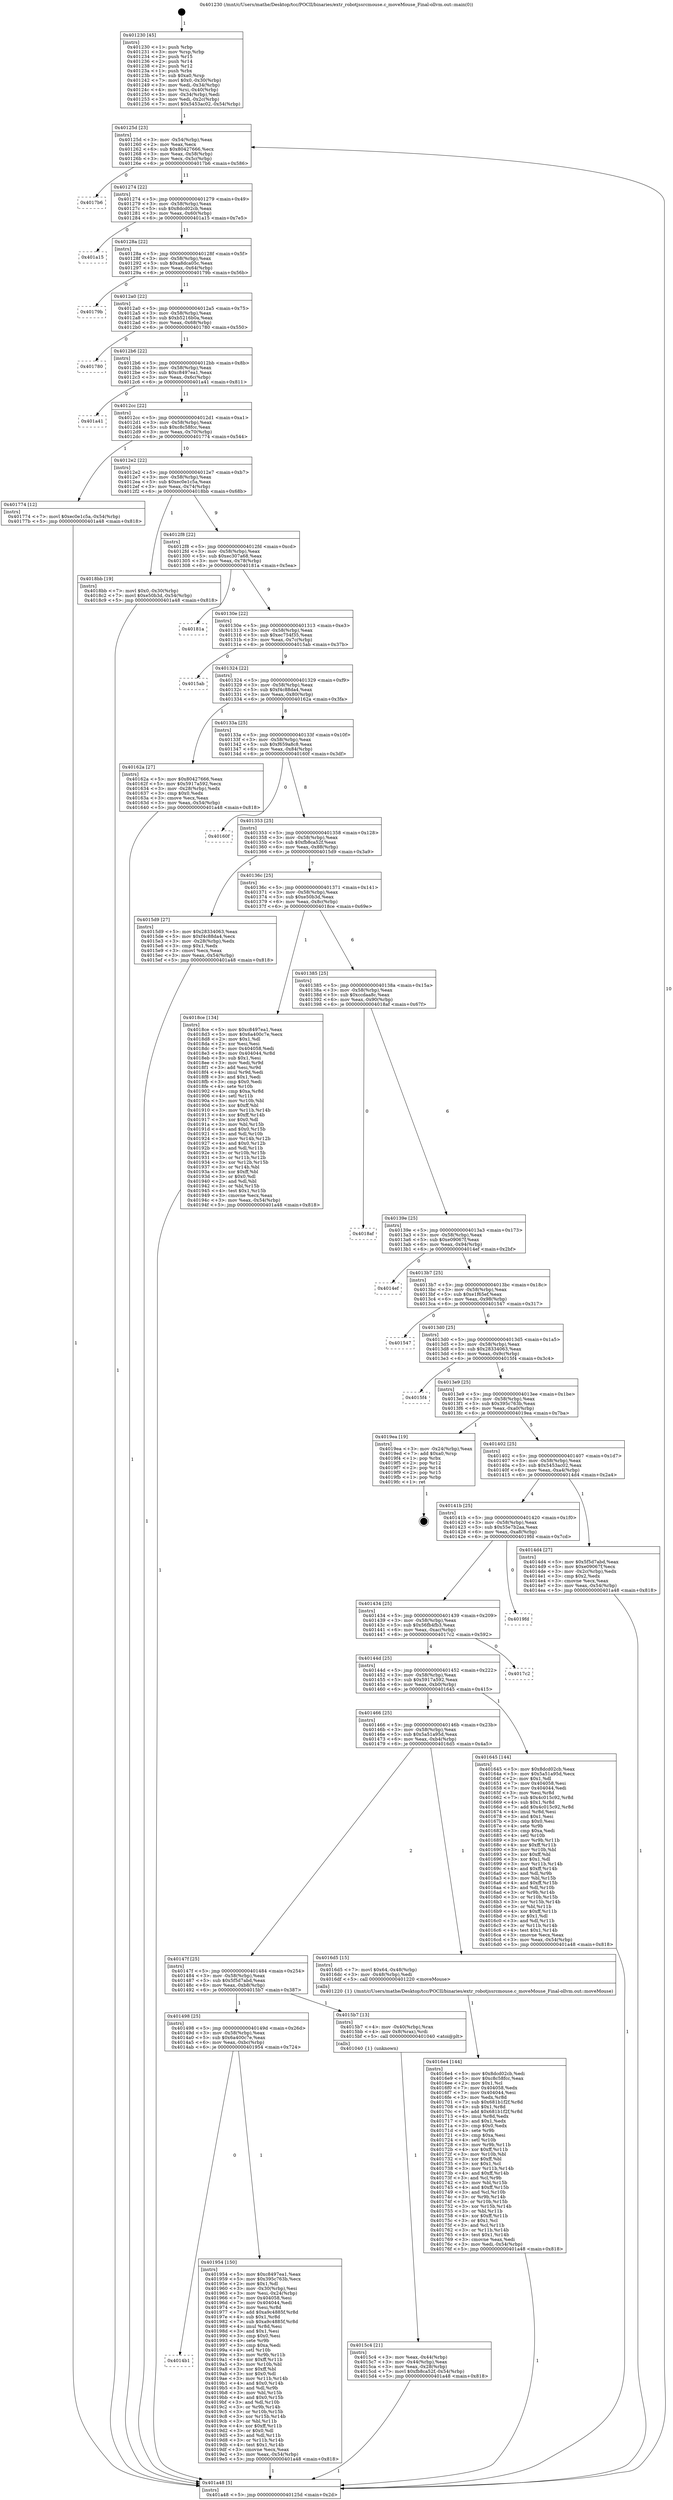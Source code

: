 digraph "0x401230" {
  label = "0x401230 (/mnt/c/Users/mathe/Desktop/tcc/POCII/binaries/extr_robotjssrcmouse.c_moveMouse_Final-ollvm.out::main(0))"
  labelloc = "t"
  node[shape=record]

  Entry [label="",width=0.3,height=0.3,shape=circle,fillcolor=black,style=filled]
  "0x40125d" [label="{
     0x40125d [23]\l
     | [instrs]\l
     &nbsp;&nbsp;0x40125d \<+3\>: mov -0x54(%rbp),%eax\l
     &nbsp;&nbsp;0x401260 \<+2\>: mov %eax,%ecx\l
     &nbsp;&nbsp;0x401262 \<+6\>: sub $0x80427666,%ecx\l
     &nbsp;&nbsp;0x401268 \<+3\>: mov %eax,-0x58(%rbp)\l
     &nbsp;&nbsp;0x40126b \<+3\>: mov %ecx,-0x5c(%rbp)\l
     &nbsp;&nbsp;0x40126e \<+6\>: je 00000000004017b6 \<main+0x586\>\l
  }"]
  "0x4017b6" [label="{
     0x4017b6\l
  }", style=dashed]
  "0x401274" [label="{
     0x401274 [22]\l
     | [instrs]\l
     &nbsp;&nbsp;0x401274 \<+5\>: jmp 0000000000401279 \<main+0x49\>\l
     &nbsp;&nbsp;0x401279 \<+3\>: mov -0x58(%rbp),%eax\l
     &nbsp;&nbsp;0x40127c \<+5\>: sub $0x8dcd02cb,%eax\l
     &nbsp;&nbsp;0x401281 \<+3\>: mov %eax,-0x60(%rbp)\l
     &nbsp;&nbsp;0x401284 \<+6\>: je 0000000000401a15 \<main+0x7e5\>\l
  }"]
  Exit [label="",width=0.3,height=0.3,shape=circle,fillcolor=black,style=filled,peripheries=2]
  "0x401a15" [label="{
     0x401a15\l
  }", style=dashed]
  "0x40128a" [label="{
     0x40128a [22]\l
     | [instrs]\l
     &nbsp;&nbsp;0x40128a \<+5\>: jmp 000000000040128f \<main+0x5f\>\l
     &nbsp;&nbsp;0x40128f \<+3\>: mov -0x58(%rbp),%eax\l
     &nbsp;&nbsp;0x401292 \<+5\>: sub $0xa8dca05c,%eax\l
     &nbsp;&nbsp;0x401297 \<+3\>: mov %eax,-0x64(%rbp)\l
     &nbsp;&nbsp;0x40129a \<+6\>: je 000000000040179b \<main+0x56b\>\l
  }"]
  "0x4014b1" [label="{
     0x4014b1\l
  }", style=dashed]
  "0x40179b" [label="{
     0x40179b\l
  }", style=dashed]
  "0x4012a0" [label="{
     0x4012a0 [22]\l
     | [instrs]\l
     &nbsp;&nbsp;0x4012a0 \<+5\>: jmp 00000000004012a5 \<main+0x75\>\l
     &nbsp;&nbsp;0x4012a5 \<+3\>: mov -0x58(%rbp),%eax\l
     &nbsp;&nbsp;0x4012a8 \<+5\>: sub $0xb5216b0a,%eax\l
     &nbsp;&nbsp;0x4012ad \<+3\>: mov %eax,-0x68(%rbp)\l
     &nbsp;&nbsp;0x4012b0 \<+6\>: je 0000000000401780 \<main+0x550\>\l
  }"]
  "0x401954" [label="{
     0x401954 [150]\l
     | [instrs]\l
     &nbsp;&nbsp;0x401954 \<+5\>: mov $0xc8497ea1,%eax\l
     &nbsp;&nbsp;0x401959 \<+5\>: mov $0x395c763b,%ecx\l
     &nbsp;&nbsp;0x40195e \<+2\>: mov $0x1,%dl\l
     &nbsp;&nbsp;0x401960 \<+3\>: mov -0x30(%rbp),%esi\l
     &nbsp;&nbsp;0x401963 \<+3\>: mov %esi,-0x24(%rbp)\l
     &nbsp;&nbsp;0x401966 \<+7\>: mov 0x404058,%esi\l
     &nbsp;&nbsp;0x40196d \<+7\>: mov 0x404044,%edi\l
     &nbsp;&nbsp;0x401974 \<+3\>: mov %esi,%r8d\l
     &nbsp;&nbsp;0x401977 \<+7\>: add $0xa9c4885f,%r8d\l
     &nbsp;&nbsp;0x40197e \<+4\>: sub $0x1,%r8d\l
     &nbsp;&nbsp;0x401982 \<+7\>: sub $0xa9c4885f,%r8d\l
     &nbsp;&nbsp;0x401989 \<+4\>: imul %r8d,%esi\l
     &nbsp;&nbsp;0x40198d \<+3\>: and $0x1,%esi\l
     &nbsp;&nbsp;0x401990 \<+3\>: cmp $0x0,%esi\l
     &nbsp;&nbsp;0x401993 \<+4\>: sete %r9b\l
     &nbsp;&nbsp;0x401997 \<+3\>: cmp $0xa,%edi\l
     &nbsp;&nbsp;0x40199a \<+4\>: setl %r10b\l
     &nbsp;&nbsp;0x40199e \<+3\>: mov %r9b,%r11b\l
     &nbsp;&nbsp;0x4019a1 \<+4\>: xor $0xff,%r11b\l
     &nbsp;&nbsp;0x4019a5 \<+3\>: mov %r10b,%bl\l
     &nbsp;&nbsp;0x4019a8 \<+3\>: xor $0xff,%bl\l
     &nbsp;&nbsp;0x4019ab \<+3\>: xor $0x0,%dl\l
     &nbsp;&nbsp;0x4019ae \<+3\>: mov %r11b,%r14b\l
     &nbsp;&nbsp;0x4019b1 \<+4\>: and $0x0,%r14b\l
     &nbsp;&nbsp;0x4019b5 \<+3\>: and %dl,%r9b\l
     &nbsp;&nbsp;0x4019b8 \<+3\>: mov %bl,%r15b\l
     &nbsp;&nbsp;0x4019bb \<+4\>: and $0x0,%r15b\l
     &nbsp;&nbsp;0x4019bf \<+3\>: and %dl,%r10b\l
     &nbsp;&nbsp;0x4019c2 \<+3\>: or %r9b,%r14b\l
     &nbsp;&nbsp;0x4019c5 \<+3\>: or %r10b,%r15b\l
     &nbsp;&nbsp;0x4019c8 \<+3\>: xor %r15b,%r14b\l
     &nbsp;&nbsp;0x4019cb \<+3\>: or %bl,%r11b\l
     &nbsp;&nbsp;0x4019ce \<+4\>: xor $0xff,%r11b\l
     &nbsp;&nbsp;0x4019d2 \<+3\>: or $0x0,%dl\l
     &nbsp;&nbsp;0x4019d5 \<+3\>: and %dl,%r11b\l
     &nbsp;&nbsp;0x4019d8 \<+3\>: or %r11b,%r14b\l
     &nbsp;&nbsp;0x4019db \<+4\>: test $0x1,%r14b\l
     &nbsp;&nbsp;0x4019df \<+3\>: cmovne %ecx,%eax\l
     &nbsp;&nbsp;0x4019e2 \<+3\>: mov %eax,-0x54(%rbp)\l
     &nbsp;&nbsp;0x4019e5 \<+5\>: jmp 0000000000401a48 \<main+0x818\>\l
  }"]
  "0x401780" [label="{
     0x401780\l
  }", style=dashed]
  "0x4012b6" [label="{
     0x4012b6 [22]\l
     | [instrs]\l
     &nbsp;&nbsp;0x4012b6 \<+5\>: jmp 00000000004012bb \<main+0x8b\>\l
     &nbsp;&nbsp;0x4012bb \<+3\>: mov -0x58(%rbp),%eax\l
     &nbsp;&nbsp;0x4012be \<+5\>: sub $0xc8497ea1,%eax\l
     &nbsp;&nbsp;0x4012c3 \<+3\>: mov %eax,-0x6c(%rbp)\l
     &nbsp;&nbsp;0x4012c6 \<+6\>: je 0000000000401a41 \<main+0x811\>\l
  }"]
  "0x4016e4" [label="{
     0x4016e4 [144]\l
     | [instrs]\l
     &nbsp;&nbsp;0x4016e4 \<+5\>: mov $0x8dcd02cb,%edi\l
     &nbsp;&nbsp;0x4016e9 \<+5\>: mov $0xc8c58fcc,%eax\l
     &nbsp;&nbsp;0x4016ee \<+2\>: mov $0x1,%cl\l
     &nbsp;&nbsp;0x4016f0 \<+7\>: mov 0x404058,%edx\l
     &nbsp;&nbsp;0x4016f7 \<+7\>: mov 0x404044,%esi\l
     &nbsp;&nbsp;0x4016fe \<+3\>: mov %edx,%r8d\l
     &nbsp;&nbsp;0x401701 \<+7\>: sub $0x681b1f2f,%r8d\l
     &nbsp;&nbsp;0x401708 \<+4\>: sub $0x1,%r8d\l
     &nbsp;&nbsp;0x40170c \<+7\>: add $0x681b1f2f,%r8d\l
     &nbsp;&nbsp;0x401713 \<+4\>: imul %r8d,%edx\l
     &nbsp;&nbsp;0x401717 \<+3\>: and $0x1,%edx\l
     &nbsp;&nbsp;0x40171a \<+3\>: cmp $0x0,%edx\l
     &nbsp;&nbsp;0x40171d \<+4\>: sete %r9b\l
     &nbsp;&nbsp;0x401721 \<+3\>: cmp $0xa,%esi\l
     &nbsp;&nbsp;0x401724 \<+4\>: setl %r10b\l
     &nbsp;&nbsp;0x401728 \<+3\>: mov %r9b,%r11b\l
     &nbsp;&nbsp;0x40172b \<+4\>: xor $0xff,%r11b\l
     &nbsp;&nbsp;0x40172f \<+3\>: mov %r10b,%bl\l
     &nbsp;&nbsp;0x401732 \<+3\>: xor $0xff,%bl\l
     &nbsp;&nbsp;0x401735 \<+3\>: xor $0x1,%cl\l
     &nbsp;&nbsp;0x401738 \<+3\>: mov %r11b,%r14b\l
     &nbsp;&nbsp;0x40173b \<+4\>: and $0xff,%r14b\l
     &nbsp;&nbsp;0x40173f \<+3\>: and %cl,%r9b\l
     &nbsp;&nbsp;0x401742 \<+3\>: mov %bl,%r15b\l
     &nbsp;&nbsp;0x401745 \<+4\>: and $0xff,%r15b\l
     &nbsp;&nbsp;0x401749 \<+3\>: and %cl,%r10b\l
     &nbsp;&nbsp;0x40174c \<+3\>: or %r9b,%r14b\l
     &nbsp;&nbsp;0x40174f \<+3\>: or %r10b,%r15b\l
     &nbsp;&nbsp;0x401752 \<+3\>: xor %r15b,%r14b\l
     &nbsp;&nbsp;0x401755 \<+3\>: or %bl,%r11b\l
     &nbsp;&nbsp;0x401758 \<+4\>: xor $0xff,%r11b\l
     &nbsp;&nbsp;0x40175c \<+3\>: or $0x1,%cl\l
     &nbsp;&nbsp;0x40175f \<+3\>: and %cl,%r11b\l
     &nbsp;&nbsp;0x401762 \<+3\>: or %r11b,%r14b\l
     &nbsp;&nbsp;0x401765 \<+4\>: test $0x1,%r14b\l
     &nbsp;&nbsp;0x401769 \<+3\>: cmovne %eax,%edi\l
     &nbsp;&nbsp;0x40176c \<+3\>: mov %edi,-0x54(%rbp)\l
     &nbsp;&nbsp;0x40176f \<+5\>: jmp 0000000000401a48 \<main+0x818\>\l
  }"]
  "0x401a41" [label="{
     0x401a41\l
  }", style=dashed]
  "0x4012cc" [label="{
     0x4012cc [22]\l
     | [instrs]\l
     &nbsp;&nbsp;0x4012cc \<+5\>: jmp 00000000004012d1 \<main+0xa1\>\l
     &nbsp;&nbsp;0x4012d1 \<+3\>: mov -0x58(%rbp),%eax\l
     &nbsp;&nbsp;0x4012d4 \<+5\>: sub $0xc8c58fcc,%eax\l
     &nbsp;&nbsp;0x4012d9 \<+3\>: mov %eax,-0x70(%rbp)\l
     &nbsp;&nbsp;0x4012dc \<+6\>: je 0000000000401774 \<main+0x544\>\l
  }"]
  "0x4015c4" [label="{
     0x4015c4 [21]\l
     | [instrs]\l
     &nbsp;&nbsp;0x4015c4 \<+3\>: mov %eax,-0x44(%rbp)\l
     &nbsp;&nbsp;0x4015c7 \<+3\>: mov -0x44(%rbp),%eax\l
     &nbsp;&nbsp;0x4015ca \<+3\>: mov %eax,-0x28(%rbp)\l
     &nbsp;&nbsp;0x4015cd \<+7\>: movl $0xfb8ca52f,-0x54(%rbp)\l
     &nbsp;&nbsp;0x4015d4 \<+5\>: jmp 0000000000401a48 \<main+0x818\>\l
  }"]
  "0x401774" [label="{
     0x401774 [12]\l
     | [instrs]\l
     &nbsp;&nbsp;0x401774 \<+7\>: movl $0xec0e1c5a,-0x54(%rbp)\l
     &nbsp;&nbsp;0x40177b \<+5\>: jmp 0000000000401a48 \<main+0x818\>\l
  }"]
  "0x4012e2" [label="{
     0x4012e2 [22]\l
     | [instrs]\l
     &nbsp;&nbsp;0x4012e2 \<+5\>: jmp 00000000004012e7 \<main+0xb7\>\l
     &nbsp;&nbsp;0x4012e7 \<+3\>: mov -0x58(%rbp),%eax\l
     &nbsp;&nbsp;0x4012ea \<+5\>: sub $0xec0e1c5a,%eax\l
     &nbsp;&nbsp;0x4012ef \<+3\>: mov %eax,-0x74(%rbp)\l
     &nbsp;&nbsp;0x4012f2 \<+6\>: je 00000000004018bb \<main+0x68b\>\l
  }"]
  "0x401498" [label="{
     0x401498 [25]\l
     | [instrs]\l
     &nbsp;&nbsp;0x401498 \<+5\>: jmp 000000000040149d \<main+0x26d\>\l
     &nbsp;&nbsp;0x40149d \<+3\>: mov -0x58(%rbp),%eax\l
     &nbsp;&nbsp;0x4014a0 \<+5\>: sub $0x6a400c7e,%eax\l
     &nbsp;&nbsp;0x4014a5 \<+6\>: mov %eax,-0xbc(%rbp)\l
     &nbsp;&nbsp;0x4014ab \<+6\>: je 0000000000401954 \<main+0x724\>\l
  }"]
  "0x4018bb" [label="{
     0x4018bb [19]\l
     | [instrs]\l
     &nbsp;&nbsp;0x4018bb \<+7\>: movl $0x0,-0x30(%rbp)\l
     &nbsp;&nbsp;0x4018c2 \<+7\>: movl $0xe50b3d,-0x54(%rbp)\l
     &nbsp;&nbsp;0x4018c9 \<+5\>: jmp 0000000000401a48 \<main+0x818\>\l
  }"]
  "0x4012f8" [label="{
     0x4012f8 [22]\l
     | [instrs]\l
     &nbsp;&nbsp;0x4012f8 \<+5\>: jmp 00000000004012fd \<main+0xcd\>\l
     &nbsp;&nbsp;0x4012fd \<+3\>: mov -0x58(%rbp),%eax\l
     &nbsp;&nbsp;0x401300 \<+5\>: sub $0xec307a68,%eax\l
     &nbsp;&nbsp;0x401305 \<+3\>: mov %eax,-0x78(%rbp)\l
     &nbsp;&nbsp;0x401308 \<+6\>: je 000000000040181a \<main+0x5ea\>\l
  }"]
  "0x4015b7" [label="{
     0x4015b7 [13]\l
     | [instrs]\l
     &nbsp;&nbsp;0x4015b7 \<+4\>: mov -0x40(%rbp),%rax\l
     &nbsp;&nbsp;0x4015bb \<+4\>: mov 0x8(%rax),%rdi\l
     &nbsp;&nbsp;0x4015bf \<+5\>: call 0000000000401040 \<atoi@plt\>\l
     | [calls]\l
     &nbsp;&nbsp;0x401040 \{1\} (unknown)\l
  }"]
  "0x40181a" [label="{
     0x40181a\l
  }", style=dashed]
  "0x40130e" [label="{
     0x40130e [22]\l
     | [instrs]\l
     &nbsp;&nbsp;0x40130e \<+5\>: jmp 0000000000401313 \<main+0xe3\>\l
     &nbsp;&nbsp;0x401313 \<+3\>: mov -0x58(%rbp),%eax\l
     &nbsp;&nbsp;0x401316 \<+5\>: sub $0xec754f35,%eax\l
     &nbsp;&nbsp;0x40131b \<+3\>: mov %eax,-0x7c(%rbp)\l
     &nbsp;&nbsp;0x40131e \<+6\>: je 00000000004015ab \<main+0x37b\>\l
  }"]
  "0x40147f" [label="{
     0x40147f [25]\l
     | [instrs]\l
     &nbsp;&nbsp;0x40147f \<+5\>: jmp 0000000000401484 \<main+0x254\>\l
     &nbsp;&nbsp;0x401484 \<+3\>: mov -0x58(%rbp),%eax\l
     &nbsp;&nbsp;0x401487 \<+5\>: sub $0x5f5d7abd,%eax\l
     &nbsp;&nbsp;0x40148c \<+6\>: mov %eax,-0xb8(%rbp)\l
     &nbsp;&nbsp;0x401492 \<+6\>: je 00000000004015b7 \<main+0x387\>\l
  }"]
  "0x4015ab" [label="{
     0x4015ab\l
  }", style=dashed]
  "0x401324" [label="{
     0x401324 [22]\l
     | [instrs]\l
     &nbsp;&nbsp;0x401324 \<+5\>: jmp 0000000000401329 \<main+0xf9\>\l
     &nbsp;&nbsp;0x401329 \<+3\>: mov -0x58(%rbp),%eax\l
     &nbsp;&nbsp;0x40132c \<+5\>: sub $0xf4c88da4,%eax\l
     &nbsp;&nbsp;0x401331 \<+3\>: mov %eax,-0x80(%rbp)\l
     &nbsp;&nbsp;0x401334 \<+6\>: je 000000000040162a \<main+0x3fa\>\l
  }"]
  "0x4016d5" [label="{
     0x4016d5 [15]\l
     | [instrs]\l
     &nbsp;&nbsp;0x4016d5 \<+7\>: movl $0x64,-0x48(%rbp)\l
     &nbsp;&nbsp;0x4016dc \<+3\>: mov -0x48(%rbp),%edi\l
     &nbsp;&nbsp;0x4016df \<+5\>: call 0000000000401220 \<moveMouse\>\l
     | [calls]\l
     &nbsp;&nbsp;0x401220 \{1\} (/mnt/c/Users/mathe/Desktop/tcc/POCII/binaries/extr_robotjssrcmouse.c_moveMouse_Final-ollvm.out::moveMouse)\l
  }"]
  "0x40162a" [label="{
     0x40162a [27]\l
     | [instrs]\l
     &nbsp;&nbsp;0x40162a \<+5\>: mov $0x80427666,%eax\l
     &nbsp;&nbsp;0x40162f \<+5\>: mov $0x5917a592,%ecx\l
     &nbsp;&nbsp;0x401634 \<+3\>: mov -0x28(%rbp),%edx\l
     &nbsp;&nbsp;0x401637 \<+3\>: cmp $0x0,%edx\l
     &nbsp;&nbsp;0x40163a \<+3\>: cmove %ecx,%eax\l
     &nbsp;&nbsp;0x40163d \<+3\>: mov %eax,-0x54(%rbp)\l
     &nbsp;&nbsp;0x401640 \<+5\>: jmp 0000000000401a48 \<main+0x818\>\l
  }"]
  "0x40133a" [label="{
     0x40133a [25]\l
     | [instrs]\l
     &nbsp;&nbsp;0x40133a \<+5\>: jmp 000000000040133f \<main+0x10f\>\l
     &nbsp;&nbsp;0x40133f \<+3\>: mov -0x58(%rbp),%eax\l
     &nbsp;&nbsp;0x401342 \<+5\>: sub $0xf659a8c8,%eax\l
     &nbsp;&nbsp;0x401347 \<+6\>: mov %eax,-0x84(%rbp)\l
     &nbsp;&nbsp;0x40134d \<+6\>: je 000000000040160f \<main+0x3df\>\l
  }"]
  "0x401466" [label="{
     0x401466 [25]\l
     | [instrs]\l
     &nbsp;&nbsp;0x401466 \<+5\>: jmp 000000000040146b \<main+0x23b\>\l
     &nbsp;&nbsp;0x40146b \<+3\>: mov -0x58(%rbp),%eax\l
     &nbsp;&nbsp;0x40146e \<+5\>: sub $0x5a51a95d,%eax\l
     &nbsp;&nbsp;0x401473 \<+6\>: mov %eax,-0xb4(%rbp)\l
     &nbsp;&nbsp;0x401479 \<+6\>: je 00000000004016d5 \<main+0x4a5\>\l
  }"]
  "0x40160f" [label="{
     0x40160f\l
  }", style=dashed]
  "0x401353" [label="{
     0x401353 [25]\l
     | [instrs]\l
     &nbsp;&nbsp;0x401353 \<+5\>: jmp 0000000000401358 \<main+0x128\>\l
     &nbsp;&nbsp;0x401358 \<+3\>: mov -0x58(%rbp),%eax\l
     &nbsp;&nbsp;0x40135b \<+5\>: sub $0xfb8ca52f,%eax\l
     &nbsp;&nbsp;0x401360 \<+6\>: mov %eax,-0x88(%rbp)\l
     &nbsp;&nbsp;0x401366 \<+6\>: je 00000000004015d9 \<main+0x3a9\>\l
  }"]
  "0x401645" [label="{
     0x401645 [144]\l
     | [instrs]\l
     &nbsp;&nbsp;0x401645 \<+5\>: mov $0x8dcd02cb,%eax\l
     &nbsp;&nbsp;0x40164a \<+5\>: mov $0x5a51a95d,%ecx\l
     &nbsp;&nbsp;0x40164f \<+2\>: mov $0x1,%dl\l
     &nbsp;&nbsp;0x401651 \<+7\>: mov 0x404058,%esi\l
     &nbsp;&nbsp;0x401658 \<+7\>: mov 0x404044,%edi\l
     &nbsp;&nbsp;0x40165f \<+3\>: mov %esi,%r8d\l
     &nbsp;&nbsp;0x401662 \<+7\>: sub $0x4c015c92,%r8d\l
     &nbsp;&nbsp;0x401669 \<+4\>: sub $0x1,%r8d\l
     &nbsp;&nbsp;0x40166d \<+7\>: add $0x4c015c92,%r8d\l
     &nbsp;&nbsp;0x401674 \<+4\>: imul %r8d,%esi\l
     &nbsp;&nbsp;0x401678 \<+3\>: and $0x1,%esi\l
     &nbsp;&nbsp;0x40167b \<+3\>: cmp $0x0,%esi\l
     &nbsp;&nbsp;0x40167e \<+4\>: sete %r9b\l
     &nbsp;&nbsp;0x401682 \<+3\>: cmp $0xa,%edi\l
     &nbsp;&nbsp;0x401685 \<+4\>: setl %r10b\l
     &nbsp;&nbsp;0x401689 \<+3\>: mov %r9b,%r11b\l
     &nbsp;&nbsp;0x40168c \<+4\>: xor $0xff,%r11b\l
     &nbsp;&nbsp;0x401690 \<+3\>: mov %r10b,%bl\l
     &nbsp;&nbsp;0x401693 \<+3\>: xor $0xff,%bl\l
     &nbsp;&nbsp;0x401696 \<+3\>: xor $0x1,%dl\l
     &nbsp;&nbsp;0x401699 \<+3\>: mov %r11b,%r14b\l
     &nbsp;&nbsp;0x40169c \<+4\>: and $0xff,%r14b\l
     &nbsp;&nbsp;0x4016a0 \<+3\>: and %dl,%r9b\l
     &nbsp;&nbsp;0x4016a3 \<+3\>: mov %bl,%r15b\l
     &nbsp;&nbsp;0x4016a6 \<+4\>: and $0xff,%r15b\l
     &nbsp;&nbsp;0x4016aa \<+3\>: and %dl,%r10b\l
     &nbsp;&nbsp;0x4016ad \<+3\>: or %r9b,%r14b\l
     &nbsp;&nbsp;0x4016b0 \<+3\>: or %r10b,%r15b\l
     &nbsp;&nbsp;0x4016b3 \<+3\>: xor %r15b,%r14b\l
     &nbsp;&nbsp;0x4016b6 \<+3\>: or %bl,%r11b\l
     &nbsp;&nbsp;0x4016b9 \<+4\>: xor $0xff,%r11b\l
     &nbsp;&nbsp;0x4016bd \<+3\>: or $0x1,%dl\l
     &nbsp;&nbsp;0x4016c0 \<+3\>: and %dl,%r11b\l
     &nbsp;&nbsp;0x4016c3 \<+3\>: or %r11b,%r14b\l
     &nbsp;&nbsp;0x4016c6 \<+4\>: test $0x1,%r14b\l
     &nbsp;&nbsp;0x4016ca \<+3\>: cmovne %ecx,%eax\l
     &nbsp;&nbsp;0x4016cd \<+3\>: mov %eax,-0x54(%rbp)\l
     &nbsp;&nbsp;0x4016d0 \<+5\>: jmp 0000000000401a48 \<main+0x818\>\l
  }"]
  "0x4015d9" [label="{
     0x4015d9 [27]\l
     | [instrs]\l
     &nbsp;&nbsp;0x4015d9 \<+5\>: mov $0x28334063,%eax\l
     &nbsp;&nbsp;0x4015de \<+5\>: mov $0xf4c88da4,%ecx\l
     &nbsp;&nbsp;0x4015e3 \<+3\>: mov -0x28(%rbp),%edx\l
     &nbsp;&nbsp;0x4015e6 \<+3\>: cmp $0x1,%edx\l
     &nbsp;&nbsp;0x4015e9 \<+3\>: cmovl %ecx,%eax\l
     &nbsp;&nbsp;0x4015ec \<+3\>: mov %eax,-0x54(%rbp)\l
     &nbsp;&nbsp;0x4015ef \<+5\>: jmp 0000000000401a48 \<main+0x818\>\l
  }"]
  "0x40136c" [label="{
     0x40136c [25]\l
     | [instrs]\l
     &nbsp;&nbsp;0x40136c \<+5\>: jmp 0000000000401371 \<main+0x141\>\l
     &nbsp;&nbsp;0x401371 \<+3\>: mov -0x58(%rbp),%eax\l
     &nbsp;&nbsp;0x401374 \<+5\>: sub $0xe50b3d,%eax\l
     &nbsp;&nbsp;0x401379 \<+6\>: mov %eax,-0x8c(%rbp)\l
     &nbsp;&nbsp;0x40137f \<+6\>: je 00000000004018ce \<main+0x69e\>\l
  }"]
  "0x40144d" [label="{
     0x40144d [25]\l
     | [instrs]\l
     &nbsp;&nbsp;0x40144d \<+5\>: jmp 0000000000401452 \<main+0x222\>\l
     &nbsp;&nbsp;0x401452 \<+3\>: mov -0x58(%rbp),%eax\l
     &nbsp;&nbsp;0x401455 \<+5\>: sub $0x5917a592,%eax\l
     &nbsp;&nbsp;0x40145a \<+6\>: mov %eax,-0xb0(%rbp)\l
     &nbsp;&nbsp;0x401460 \<+6\>: je 0000000000401645 \<main+0x415\>\l
  }"]
  "0x4018ce" [label="{
     0x4018ce [134]\l
     | [instrs]\l
     &nbsp;&nbsp;0x4018ce \<+5\>: mov $0xc8497ea1,%eax\l
     &nbsp;&nbsp;0x4018d3 \<+5\>: mov $0x6a400c7e,%ecx\l
     &nbsp;&nbsp;0x4018d8 \<+2\>: mov $0x1,%dl\l
     &nbsp;&nbsp;0x4018da \<+2\>: xor %esi,%esi\l
     &nbsp;&nbsp;0x4018dc \<+7\>: mov 0x404058,%edi\l
     &nbsp;&nbsp;0x4018e3 \<+8\>: mov 0x404044,%r8d\l
     &nbsp;&nbsp;0x4018eb \<+3\>: sub $0x1,%esi\l
     &nbsp;&nbsp;0x4018ee \<+3\>: mov %edi,%r9d\l
     &nbsp;&nbsp;0x4018f1 \<+3\>: add %esi,%r9d\l
     &nbsp;&nbsp;0x4018f4 \<+4\>: imul %r9d,%edi\l
     &nbsp;&nbsp;0x4018f8 \<+3\>: and $0x1,%edi\l
     &nbsp;&nbsp;0x4018fb \<+3\>: cmp $0x0,%edi\l
     &nbsp;&nbsp;0x4018fe \<+4\>: sete %r10b\l
     &nbsp;&nbsp;0x401902 \<+4\>: cmp $0xa,%r8d\l
     &nbsp;&nbsp;0x401906 \<+4\>: setl %r11b\l
     &nbsp;&nbsp;0x40190a \<+3\>: mov %r10b,%bl\l
     &nbsp;&nbsp;0x40190d \<+3\>: xor $0xff,%bl\l
     &nbsp;&nbsp;0x401910 \<+3\>: mov %r11b,%r14b\l
     &nbsp;&nbsp;0x401913 \<+4\>: xor $0xff,%r14b\l
     &nbsp;&nbsp;0x401917 \<+3\>: xor $0x0,%dl\l
     &nbsp;&nbsp;0x40191a \<+3\>: mov %bl,%r15b\l
     &nbsp;&nbsp;0x40191d \<+4\>: and $0x0,%r15b\l
     &nbsp;&nbsp;0x401921 \<+3\>: and %dl,%r10b\l
     &nbsp;&nbsp;0x401924 \<+3\>: mov %r14b,%r12b\l
     &nbsp;&nbsp;0x401927 \<+4\>: and $0x0,%r12b\l
     &nbsp;&nbsp;0x40192b \<+3\>: and %dl,%r11b\l
     &nbsp;&nbsp;0x40192e \<+3\>: or %r10b,%r15b\l
     &nbsp;&nbsp;0x401931 \<+3\>: or %r11b,%r12b\l
     &nbsp;&nbsp;0x401934 \<+3\>: xor %r12b,%r15b\l
     &nbsp;&nbsp;0x401937 \<+3\>: or %r14b,%bl\l
     &nbsp;&nbsp;0x40193a \<+3\>: xor $0xff,%bl\l
     &nbsp;&nbsp;0x40193d \<+3\>: or $0x0,%dl\l
     &nbsp;&nbsp;0x401940 \<+2\>: and %dl,%bl\l
     &nbsp;&nbsp;0x401942 \<+3\>: or %bl,%r15b\l
     &nbsp;&nbsp;0x401945 \<+4\>: test $0x1,%r15b\l
     &nbsp;&nbsp;0x401949 \<+3\>: cmovne %ecx,%eax\l
     &nbsp;&nbsp;0x40194c \<+3\>: mov %eax,-0x54(%rbp)\l
     &nbsp;&nbsp;0x40194f \<+5\>: jmp 0000000000401a48 \<main+0x818\>\l
  }"]
  "0x401385" [label="{
     0x401385 [25]\l
     | [instrs]\l
     &nbsp;&nbsp;0x401385 \<+5\>: jmp 000000000040138a \<main+0x15a\>\l
     &nbsp;&nbsp;0x40138a \<+3\>: mov -0x58(%rbp),%eax\l
     &nbsp;&nbsp;0x40138d \<+5\>: sub $0xccdaa8c,%eax\l
     &nbsp;&nbsp;0x401392 \<+6\>: mov %eax,-0x90(%rbp)\l
     &nbsp;&nbsp;0x401398 \<+6\>: je 00000000004018af \<main+0x67f\>\l
  }"]
  "0x4017c2" [label="{
     0x4017c2\l
  }", style=dashed]
  "0x4018af" [label="{
     0x4018af\l
  }", style=dashed]
  "0x40139e" [label="{
     0x40139e [25]\l
     | [instrs]\l
     &nbsp;&nbsp;0x40139e \<+5\>: jmp 00000000004013a3 \<main+0x173\>\l
     &nbsp;&nbsp;0x4013a3 \<+3\>: mov -0x58(%rbp),%eax\l
     &nbsp;&nbsp;0x4013a6 \<+5\>: sub $0xe09067f,%eax\l
     &nbsp;&nbsp;0x4013ab \<+6\>: mov %eax,-0x94(%rbp)\l
     &nbsp;&nbsp;0x4013b1 \<+6\>: je 00000000004014ef \<main+0x2bf\>\l
  }"]
  "0x401434" [label="{
     0x401434 [25]\l
     | [instrs]\l
     &nbsp;&nbsp;0x401434 \<+5\>: jmp 0000000000401439 \<main+0x209\>\l
     &nbsp;&nbsp;0x401439 \<+3\>: mov -0x58(%rbp),%eax\l
     &nbsp;&nbsp;0x40143c \<+5\>: sub $0x56fb4fb3,%eax\l
     &nbsp;&nbsp;0x401441 \<+6\>: mov %eax,-0xac(%rbp)\l
     &nbsp;&nbsp;0x401447 \<+6\>: je 00000000004017c2 \<main+0x592\>\l
  }"]
  "0x4014ef" [label="{
     0x4014ef\l
  }", style=dashed]
  "0x4013b7" [label="{
     0x4013b7 [25]\l
     | [instrs]\l
     &nbsp;&nbsp;0x4013b7 \<+5\>: jmp 00000000004013bc \<main+0x18c\>\l
     &nbsp;&nbsp;0x4013bc \<+3\>: mov -0x58(%rbp),%eax\l
     &nbsp;&nbsp;0x4013bf \<+5\>: sub $0xe1f65ef,%eax\l
     &nbsp;&nbsp;0x4013c4 \<+6\>: mov %eax,-0x98(%rbp)\l
     &nbsp;&nbsp;0x4013ca \<+6\>: je 0000000000401547 \<main+0x317\>\l
  }"]
  "0x4019fd" [label="{
     0x4019fd\l
  }", style=dashed]
  "0x401547" [label="{
     0x401547\l
  }", style=dashed]
  "0x4013d0" [label="{
     0x4013d0 [25]\l
     | [instrs]\l
     &nbsp;&nbsp;0x4013d0 \<+5\>: jmp 00000000004013d5 \<main+0x1a5\>\l
     &nbsp;&nbsp;0x4013d5 \<+3\>: mov -0x58(%rbp),%eax\l
     &nbsp;&nbsp;0x4013d8 \<+5\>: sub $0x28334063,%eax\l
     &nbsp;&nbsp;0x4013dd \<+6\>: mov %eax,-0x9c(%rbp)\l
     &nbsp;&nbsp;0x4013e3 \<+6\>: je 00000000004015f4 \<main+0x3c4\>\l
  }"]
  "0x401230" [label="{
     0x401230 [45]\l
     | [instrs]\l
     &nbsp;&nbsp;0x401230 \<+1\>: push %rbp\l
     &nbsp;&nbsp;0x401231 \<+3\>: mov %rsp,%rbp\l
     &nbsp;&nbsp;0x401234 \<+2\>: push %r15\l
     &nbsp;&nbsp;0x401236 \<+2\>: push %r14\l
     &nbsp;&nbsp;0x401238 \<+2\>: push %r12\l
     &nbsp;&nbsp;0x40123a \<+1\>: push %rbx\l
     &nbsp;&nbsp;0x40123b \<+7\>: sub $0xa0,%rsp\l
     &nbsp;&nbsp;0x401242 \<+7\>: movl $0x0,-0x30(%rbp)\l
     &nbsp;&nbsp;0x401249 \<+3\>: mov %edi,-0x34(%rbp)\l
     &nbsp;&nbsp;0x40124c \<+4\>: mov %rsi,-0x40(%rbp)\l
     &nbsp;&nbsp;0x401250 \<+3\>: mov -0x34(%rbp),%edi\l
     &nbsp;&nbsp;0x401253 \<+3\>: mov %edi,-0x2c(%rbp)\l
     &nbsp;&nbsp;0x401256 \<+7\>: movl $0x5453ac02,-0x54(%rbp)\l
  }"]
  "0x4015f4" [label="{
     0x4015f4\l
  }", style=dashed]
  "0x4013e9" [label="{
     0x4013e9 [25]\l
     | [instrs]\l
     &nbsp;&nbsp;0x4013e9 \<+5\>: jmp 00000000004013ee \<main+0x1be\>\l
     &nbsp;&nbsp;0x4013ee \<+3\>: mov -0x58(%rbp),%eax\l
     &nbsp;&nbsp;0x4013f1 \<+5\>: sub $0x395c763b,%eax\l
     &nbsp;&nbsp;0x4013f6 \<+6\>: mov %eax,-0xa0(%rbp)\l
     &nbsp;&nbsp;0x4013fc \<+6\>: je 00000000004019ea \<main+0x7ba\>\l
  }"]
  "0x401a48" [label="{
     0x401a48 [5]\l
     | [instrs]\l
     &nbsp;&nbsp;0x401a48 \<+5\>: jmp 000000000040125d \<main+0x2d\>\l
  }"]
  "0x4019ea" [label="{
     0x4019ea [19]\l
     | [instrs]\l
     &nbsp;&nbsp;0x4019ea \<+3\>: mov -0x24(%rbp),%eax\l
     &nbsp;&nbsp;0x4019ed \<+7\>: add $0xa0,%rsp\l
     &nbsp;&nbsp;0x4019f4 \<+1\>: pop %rbx\l
     &nbsp;&nbsp;0x4019f5 \<+2\>: pop %r12\l
     &nbsp;&nbsp;0x4019f7 \<+2\>: pop %r14\l
     &nbsp;&nbsp;0x4019f9 \<+2\>: pop %r15\l
     &nbsp;&nbsp;0x4019fb \<+1\>: pop %rbp\l
     &nbsp;&nbsp;0x4019fc \<+1\>: ret\l
  }"]
  "0x401402" [label="{
     0x401402 [25]\l
     | [instrs]\l
     &nbsp;&nbsp;0x401402 \<+5\>: jmp 0000000000401407 \<main+0x1d7\>\l
     &nbsp;&nbsp;0x401407 \<+3\>: mov -0x58(%rbp),%eax\l
     &nbsp;&nbsp;0x40140a \<+5\>: sub $0x5453ac02,%eax\l
     &nbsp;&nbsp;0x40140f \<+6\>: mov %eax,-0xa4(%rbp)\l
     &nbsp;&nbsp;0x401415 \<+6\>: je 00000000004014d4 \<main+0x2a4\>\l
  }"]
  "0x40141b" [label="{
     0x40141b [25]\l
     | [instrs]\l
     &nbsp;&nbsp;0x40141b \<+5\>: jmp 0000000000401420 \<main+0x1f0\>\l
     &nbsp;&nbsp;0x401420 \<+3\>: mov -0x58(%rbp),%eax\l
     &nbsp;&nbsp;0x401423 \<+5\>: sub $0x55e7b2aa,%eax\l
     &nbsp;&nbsp;0x401428 \<+6\>: mov %eax,-0xa8(%rbp)\l
     &nbsp;&nbsp;0x40142e \<+6\>: je 00000000004019fd \<main+0x7cd\>\l
  }"]
  "0x4014d4" [label="{
     0x4014d4 [27]\l
     | [instrs]\l
     &nbsp;&nbsp;0x4014d4 \<+5\>: mov $0x5f5d7abd,%eax\l
     &nbsp;&nbsp;0x4014d9 \<+5\>: mov $0xe09067f,%ecx\l
     &nbsp;&nbsp;0x4014de \<+3\>: mov -0x2c(%rbp),%edx\l
     &nbsp;&nbsp;0x4014e1 \<+3\>: cmp $0x2,%edx\l
     &nbsp;&nbsp;0x4014e4 \<+3\>: cmovne %ecx,%eax\l
     &nbsp;&nbsp;0x4014e7 \<+3\>: mov %eax,-0x54(%rbp)\l
     &nbsp;&nbsp;0x4014ea \<+5\>: jmp 0000000000401a48 \<main+0x818\>\l
  }"]
  Entry -> "0x401230" [label=" 1"]
  "0x40125d" -> "0x4017b6" [label=" 0"]
  "0x40125d" -> "0x401274" [label=" 11"]
  "0x4019ea" -> Exit [label=" 1"]
  "0x401274" -> "0x401a15" [label=" 0"]
  "0x401274" -> "0x40128a" [label=" 11"]
  "0x401954" -> "0x401a48" [label=" 1"]
  "0x40128a" -> "0x40179b" [label=" 0"]
  "0x40128a" -> "0x4012a0" [label=" 11"]
  "0x401498" -> "0x4014b1" [label=" 0"]
  "0x4012a0" -> "0x401780" [label=" 0"]
  "0x4012a0" -> "0x4012b6" [label=" 11"]
  "0x401498" -> "0x401954" [label=" 1"]
  "0x4012b6" -> "0x401a41" [label=" 0"]
  "0x4012b6" -> "0x4012cc" [label=" 11"]
  "0x4018ce" -> "0x401a48" [label=" 1"]
  "0x4012cc" -> "0x401774" [label=" 1"]
  "0x4012cc" -> "0x4012e2" [label=" 10"]
  "0x4018bb" -> "0x401a48" [label=" 1"]
  "0x4012e2" -> "0x4018bb" [label=" 1"]
  "0x4012e2" -> "0x4012f8" [label=" 9"]
  "0x401774" -> "0x401a48" [label=" 1"]
  "0x4012f8" -> "0x40181a" [label=" 0"]
  "0x4012f8" -> "0x40130e" [label=" 9"]
  "0x4016e4" -> "0x401a48" [label=" 1"]
  "0x40130e" -> "0x4015ab" [label=" 0"]
  "0x40130e" -> "0x401324" [label=" 9"]
  "0x401645" -> "0x401a48" [label=" 1"]
  "0x401324" -> "0x40162a" [label=" 1"]
  "0x401324" -> "0x40133a" [label=" 8"]
  "0x40162a" -> "0x401a48" [label=" 1"]
  "0x40133a" -> "0x40160f" [label=" 0"]
  "0x40133a" -> "0x401353" [label=" 8"]
  "0x4015c4" -> "0x401a48" [label=" 1"]
  "0x401353" -> "0x4015d9" [label=" 1"]
  "0x401353" -> "0x40136c" [label=" 7"]
  "0x4015b7" -> "0x4015c4" [label=" 1"]
  "0x40136c" -> "0x4018ce" [label=" 1"]
  "0x40136c" -> "0x401385" [label=" 6"]
  "0x40147f" -> "0x4015b7" [label=" 1"]
  "0x401385" -> "0x4018af" [label=" 0"]
  "0x401385" -> "0x40139e" [label=" 6"]
  "0x4016d5" -> "0x4016e4" [label=" 1"]
  "0x40139e" -> "0x4014ef" [label=" 0"]
  "0x40139e" -> "0x4013b7" [label=" 6"]
  "0x401466" -> "0x4016d5" [label=" 1"]
  "0x4013b7" -> "0x401547" [label=" 0"]
  "0x4013b7" -> "0x4013d0" [label=" 6"]
  "0x4015d9" -> "0x401a48" [label=" 1"]
  "0x4013d0" -> "0x4015f4" [label=" 0"]
  "0x4013d0" -> "0x4013e9" [label=" 6"]
  "0x40144d" -> "0x401645" [label=" 1"]
  "0x4013e9" -> "0x4019ea" [label=" 1"]
  "0x4013e9" -> "0x401402" [label=" 5"]
  "0x40147f" -> "0x401498" [label=" 1"]
  "0x401402" -> "0x4014d4" [label=" 1"]
  "0x401402" -> "0x40141b" [label=" 4"]
  "0x4014d4" -> "0x401a48" [label=" 1"]
  "0x401230" -> "0x40125d" [label=" 1"]
  "0x401a48" -> "0x40125d" [label=" 10"]
  "0x40144d" -> "0x401466" [label=" 3"]
  "0x40141b" -> "0x4019fd" [label=" 0"]
  "0x40141b" -> "0x401434" [label=" 4"]
  "0x401466" -> "0x40147f" [label=" 2"]
  "0x401434" -> "0x4017c2" [label=" 0"]
  "0x401434" -> "0x40144d" [label=" 4"]
}
